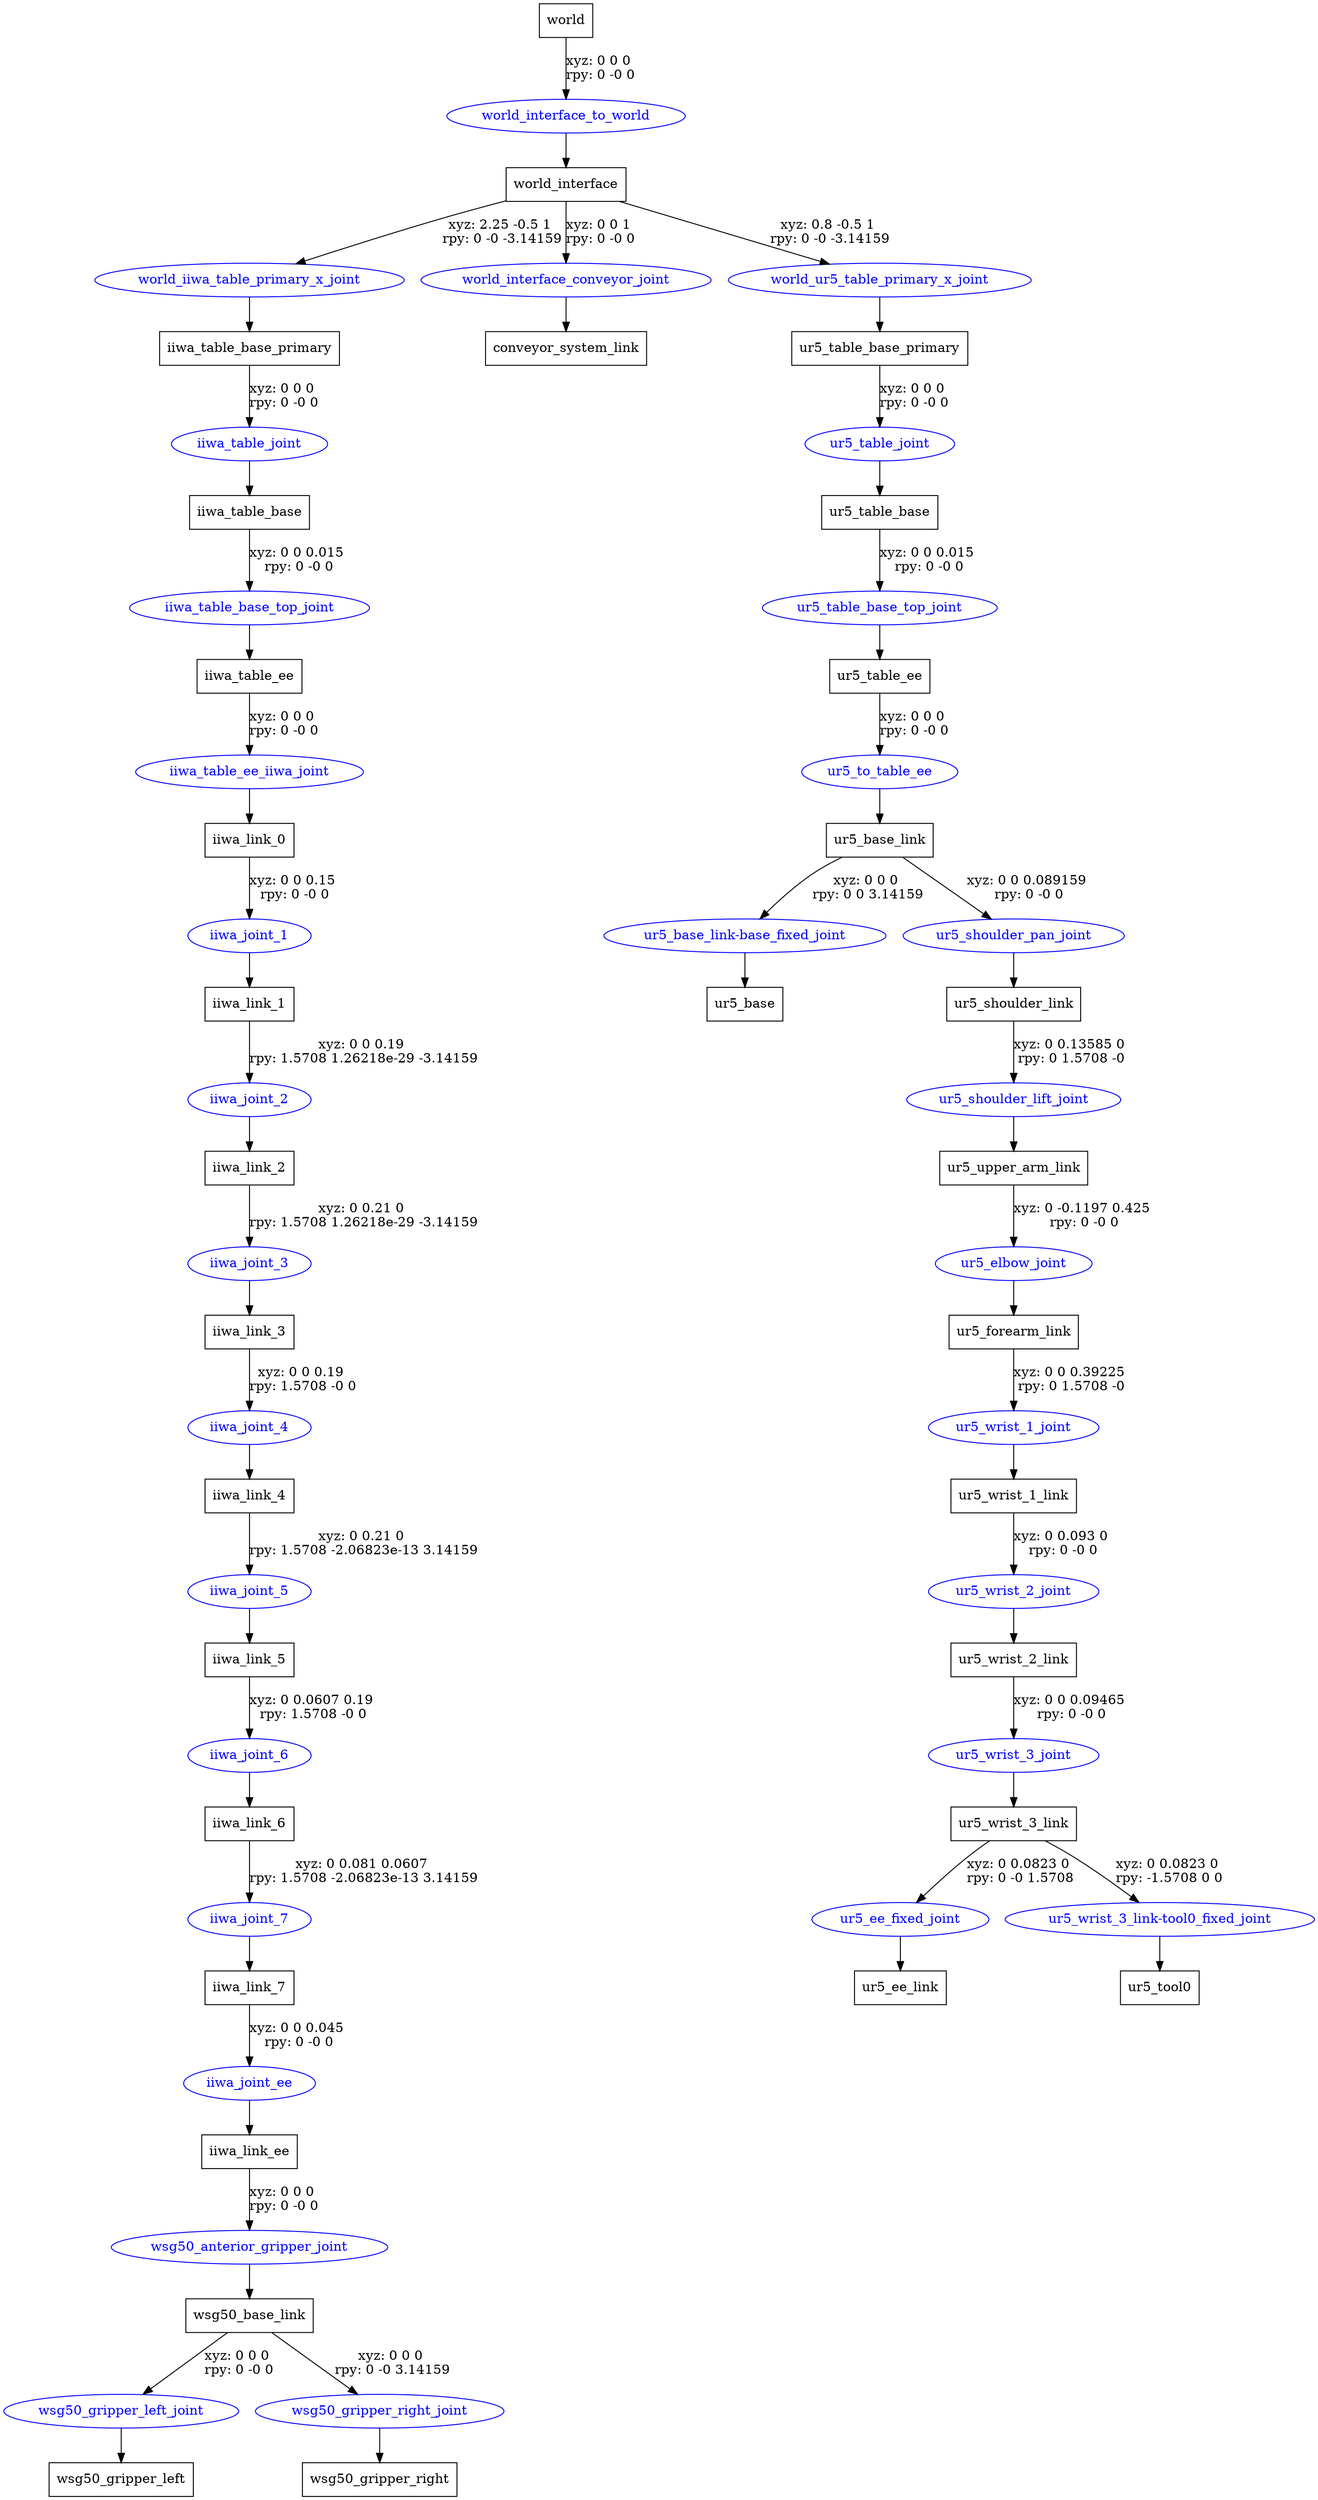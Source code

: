 digraph G {
node [shape=box];
"world" [label="world"];
"world_interface" [label="world_interface"];
"iiwa_table_base_primary" [label="iiwa_table_base_primary"];
"iiwa_table_base" [label="iiwa_table_base"];
"iiwa_table_ee" [label="iiwa_table_ee"];
"iiwa_link_0" [label="iiwa_link_0"];
"iiwa_link_1" [label="iiwa_link_1"];
"iiwa_link_2" [label="iiwa_link_2"];
"iiwa_link_3" [label="iiwa_link_3"];
"iiwa_link_4" [label="iiwa_link_4"];
"iiwa_link_5" [label="iiwa_link_5"];
"iiwa_link_6" [label="iiwa_link_6"];
"iiwa_link_7" [label="iiwa_link_7"];
"iiwa_link_ee" [label="iiwa_link_ee"];
"wsg50_base_link" [label="wsg50_base_link"];
"wsg50_gripper_left" [label="wsg50_gripper_left"];
"wsg50_gripper_right" [label="wsg50_gripper_right"];
"conveyor_system_link" [label="conveyor_system_link"];
"ur5_table_base_primary" [label="ur5_table_base_primary"];
"ur5_table_base" [label="ur5_table_base"];
"ur5_table_ee" [label="ur5_table_ee"];
"ur5_base_link" [label="ur5_base_link"];
"ur5_base" [label="ur5_base"];
"ur5_shoulder_link" [label="ur5_shoulder_link"];
"ur5_upper_arm_link" [label="ur5_upper_arm_link"];
"ur5_forearm_link" [label="ur5_forearm_link"];
"ur5_wrist_1_link" [label="ur5_wrist_1_link"];
"ur5_wrist_2_link" [label="ur5_wrist_2_link"];
"ur5_wrist_3_link" [label="ur5_wrist_3_link"];
"ur5_ee_link" [label="ur5_ee_link"];
"ur5_tool0" [label="ur5_tool0"];
node [shape=ellipse, color=blue, fontcolor=blue];
"world" -> "world_interface_to_world" [label="xyz: 0 0 0 \nrpy: 0 -0 0"]
"world_interface_to_world" -> "world_interface"
"world_interface" -> "world_iiwa_table_primary_x_joint" [label="xyz: 2.25 -0.5 1 \nrpy: 0 -0 -3.14159"]
"world_iiwa_table_primary_x_joint" -> "iiwa_table_base_primary"
"iiwa_table_base_primary" -> "iiwa_table_joint" [label="xyz: 0 0 0 \nrpy: 0 -0 0"]
"iiwa_table_joint" -> "iiwa_table_base"
"iiwa_table_base" -> "iiwa_table_base_top_joint" [label="xyz: 0 0 0.015 \nrpy: 0 -0 0"]
"iiwa_table_base_top_joint" -> "iiwa_table_ee"
"iiwa_table_ee" -> "iiwa_table_ee_iiwa_joint" [label="xyz: 0 0 0 \nrpy: 0 -0 0"]
"iiwa_table_ee_iiwa_joint" -> "iiwa_link_0"
"iiwa_link_0" -> "iiwa_joint_1" [label="xyz: 0 0 0.15 \nrpy: 0 -0 0"]
"iiwa_joint_1" -> "iiwa_link_1"
"iiwa_link_1" -> "iiwa_joint_2" [label="xyz: 0 0 0.19 \nrpy: 1.5708 1.26218e-29 -3.14159"]
"iiwa_joint_2" -> "iiwa_link_2"
"iiwa_link_2" -> "iiwa_joint_3" [label="xyz: 0 0.21 0 \nrpy: 1.5708 1.26218e-29 -3.14159"]
"iiwa_joint_3" -> "iiwa_link_3"
"iiwa_link_3" -> "iiwa_joint_4" [label="xyz: 0 0 0.19 \nrpy: 1.5708 -0 0"]
"iiwa_joint_4" -> "iiwa_link_4"
"iiwa_link_4" -> "iiwa_joint_5" [label="xyz: 0 0.21 0 \nrpy: 1.5708 -2.06823e-13 3.14159"]
"iiwa_joint_5" -> "iiwa_link_5"
"iiwa_link_5" -> "iiwa_joint_6" [label="xyz: 0 0.0607 0.19 \nrpy: 1.5708 -0 0"]
"iiwa_joint_6" -> "iiwa_link_6"
"iiwa_link_6" -> "iiwa_joint_7" [label="xyz: 0 0.081 0.0607 \nrpy: 1.5708 -2.06823e-13 3.14159"]
"iiwa_joint_7" -> "iiwa_link_7"
"iiwa_link_7" -> "iiwa_joint_ee" [label="xyz: 0 0 0.045 \nrpy: 0 -0 0"]
"iiwa_joint_ee" -> "iiwa_link_ee"
"iiwa_link_ee" -> "wsg50_anterior_gripper_joint" [label="xyz: 0 0 0 \nrpy: 0 -0 0"]
"wsg50_anterior_gripper_joint" -> "wsg50_base_link"
"wsg50_base_link" -> "wsg50_gripper_left_joint" [label="xyz: 0 0 0 \nrpy: 0 -0 0"]
"wsg50_gripper_left_joint" -> "wsg50_gripper_left"
"wsg50_base_link" -> "wsg50_gripper_right_joint" [label="xyz: 0 0 0 \nrpy: 0 -0 3.14159"]
"wsg50_gripper_right_joint" -> "wsg50_gripper_right"
"world_interface" -> "world_interface_conveyor_joint" [label="xyz: 0 0 1 \nrpy: 0 -0 0"]
"world_interface_conveyor_joint" -> "conveyor_system_link"
"world_interface" -> "world_ur5_table_primary_x_joint" [label="xyz: 0.8 -0.5 1 \nrpy: 0 -0 -3.14159"]
"world_ur5_table_primary_x_joint" -> "ur5_table_base_primary"
"ur5_table_base_primary" -> "ur5_table_joint" [label="xyz: 0 0 0 \nrpy: 0 -0 0"]
"ur5_table_joint" -> "ur5_table_base"
"ur5_table_base" -> "ur5_table_base_top_joint" [label="xyz: 0 0 0.015 \nrpy: 0 -0 0"]
"ur5_table_base_top_joint" -> "ur5_table_ee"
"ur5_table_ee" -> "ur5_to_table_ee" [label="xyz: 0 0 0 \nrpy: 0 -0 0"]
"ur5_to_table_ee" -> "ur5_base_link"
"ur5_base_link" -> "ur5_base_link-base_fixed_joint" [label="xyz: 0 0 0 \nrpy: 0 0 3.14159"]
"ur5_base_link-base_fixed_joint" -> "ur5_base"
"ur5_base_link" -> "ur5_shoulder_pan_joint" [label="xyz: 0 0 0.089159 \nrpy: 0 -0 0"]
"ur5_shoulder_pan_joint" -> "ur5_shoulder_link"
"ur5_shoulder_link" -> "ur5_shoulder_lift_joint" [label="xyz: 0 0.13585 0 \nrpy: 0 1.5708 -0"]
"ur5_shoulder_lift_joint" -> "ur5_upper_arm_link"
"ur5_upper_arm_link" -> "ur5_elbow_joint" [label="xyz: 0 -0.1197 0.425 \nrpy: 0 -0 0"]
"ur5_elbow_joint" -> "ur5_forearm_link"
"ur5_forearm_link" -> "ur5_wrist_1_joint" [label="xyz: 0 0 0.39225 \nrpy: 0 1.5708 -0"]
"ur5_wrist_1_joint" -> "ur5_wrist_1_link"
"ur5_wrist_1_link" -> "ur5_wrist_2_joint" [label="xyz: 0 0.093 0 \nrpy: 0 -0 0"]
"ur5_wrist_2_joint" -> "ur5_wrist_2_link"
"ur5_wrist_2_link" -> "ur5_wrist_3_joint" [label="xyz: 0 0 0.09465 \nrpy: 0 -0 0"]
"ur5_wrist_3_joint" -> "ur5_wrist_3_link"
"ur5_wrist_3_link" -> "ur5_ee_fixed_joint" [label="xyz: 0 0.0823 0 \nrpy: 0 -0 1.5708"]
"ur5_ee_fixed_joint" -> "ur5_ee_link"
"ur5_wrist_3_link" -> "ur5_wrist_3_link-tool0_fixed_joint" [label="xyz: 0 0.0823 0 \nrpy: -1.5708 0 0"]
"ur5_wrist_3_link-tool0_fixed_joint" -> "ur5_tool0"
}
